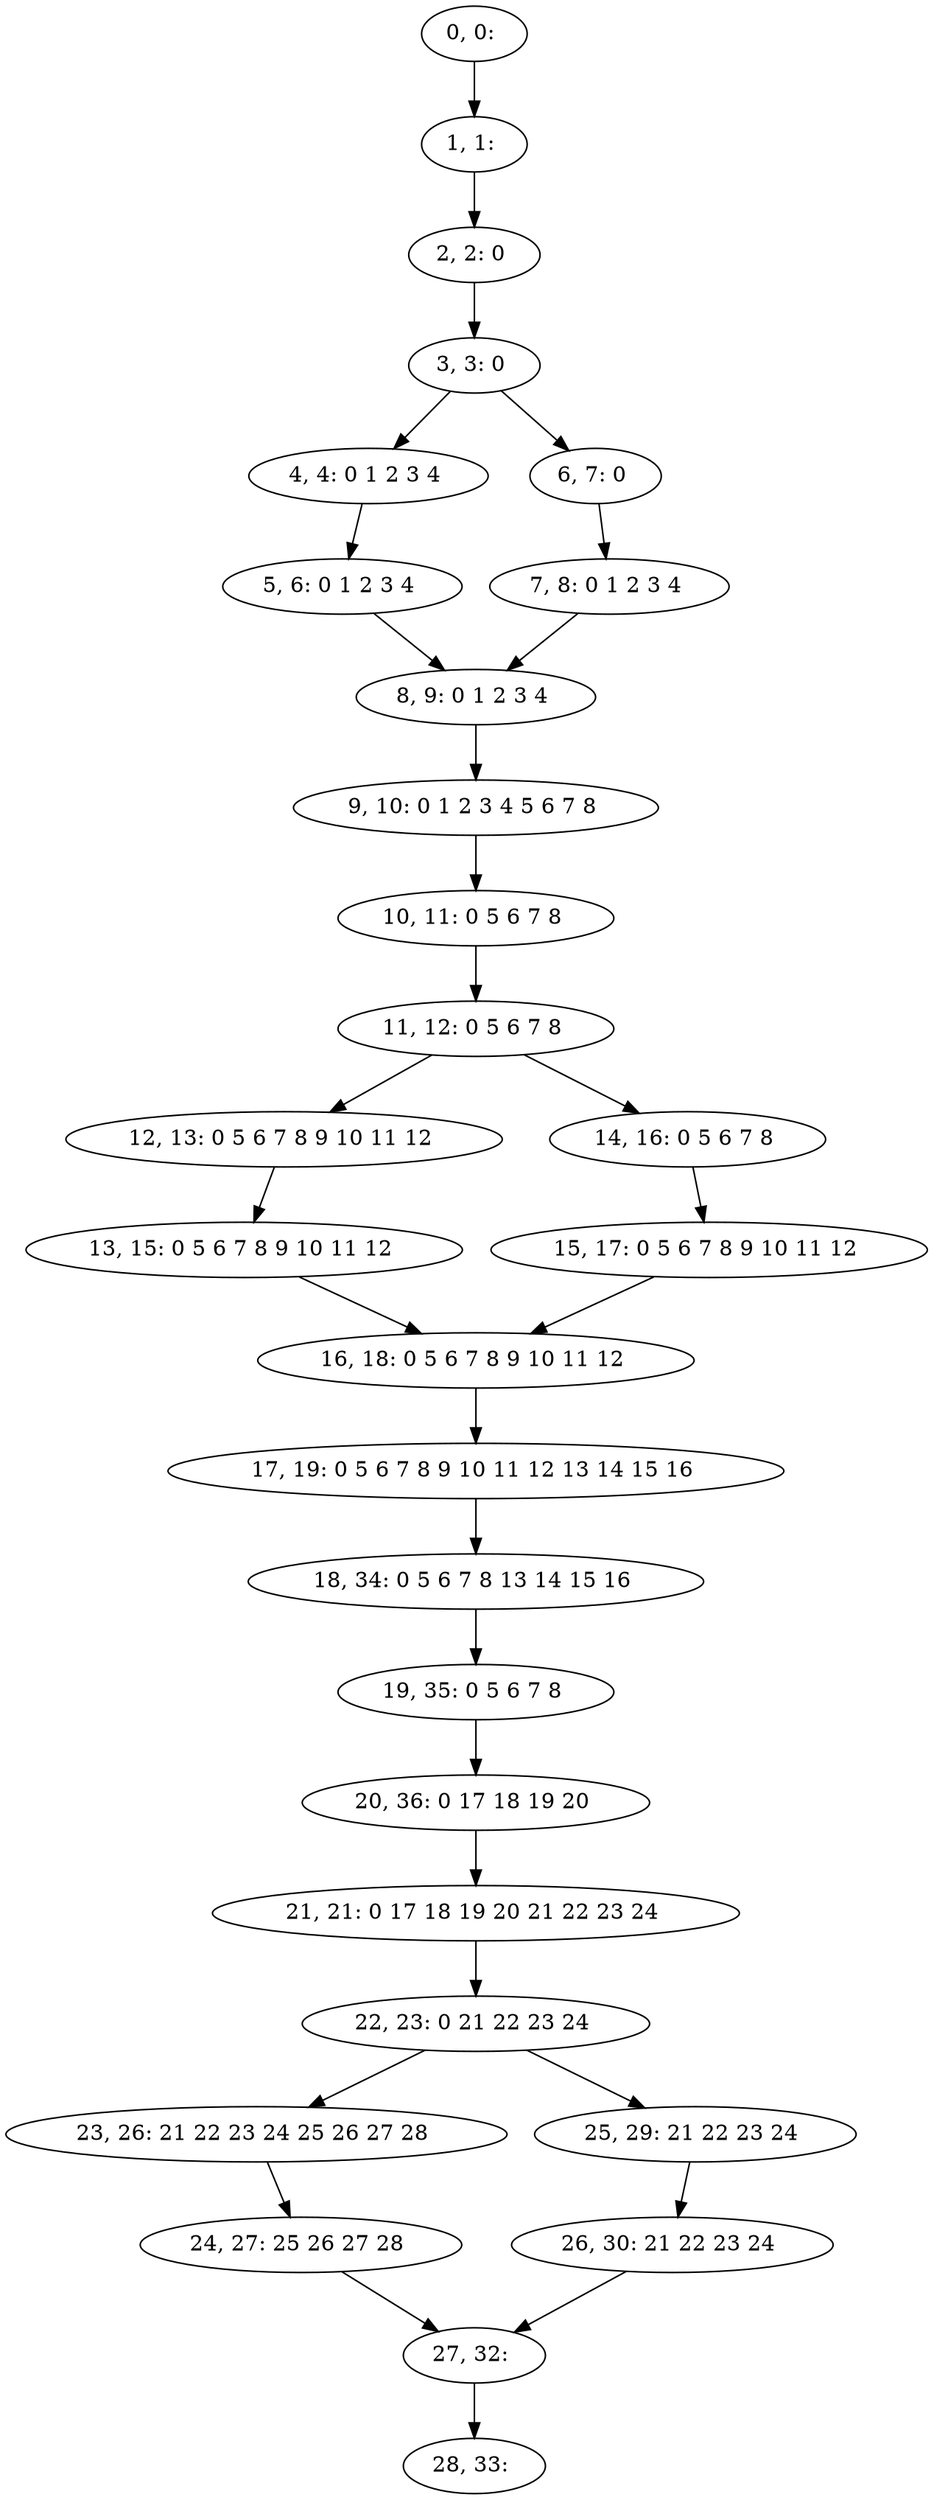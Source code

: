 digraph G {
0[label="0, 0: "];
1[label="1, 1: "];
2[label="2, 2: 0 "];
3[label="3, 3: 0 "];
4[label="4, 4: 0 1 2 3 4 "];
5[label="5, 6: 0 1 2 3 4 "];
6[label="6, 7: 0 "];
7[label="7, 8: 0 1 2 3 4 "];
8[label="8, 9: 0 1 2 3 4 "];
9[label="9, 10: 0 1 2 3 4 5 6 7 8 "];
10[label="10, 11: 0 5 6 7 8 "];
11[label="11, 12: 0 5 6 7 8 "];
12[label="12, 13: 0 5 6 7 8 9 10 11 12 "];
13[label="13, 15: 0 5 6 7 8 9 10 11 12 "];
14[label="14, 16: 0 5 6 7 8 "];
15[label="15, 17: 0 5 6 7 8 9 10 11 12 "];
16[label="16, 18: 0 5 6 7 8 9 10 11 12 "];
17[label="17, 19: 0 5 6 7 8 9 10 11 12 13 14 15 16 "];
18[label="18, 34: 0 5 6 7 8 13 14 15 16 "];
19[label="19, 35: 0 5 6 7 8 "];
20[label="20, 36: 0 17 18 19 20 "];
21[label="21, 21: 0 17 18 19 20 21 22 23 24 "];
22[label="22, 23: 0 21 22 23 24 "];
23[label="23, 26: 21 22 23 24 25 26 27 28 "];
24[label="24, 27: 25 26 27 28 "];
25[label="25, 29: 21 22 23 24 "];
26[label="26, 30: 21 22 23 24 "];
27[label="27, 32: "];
28[label="28, 33: "];
0->1 ;
1->2 ;
2->3 ;
3->4 ;
3->6 ;
4->5 ;
5->8 ;
6->7 ;
7->8 ;
8->9 ;
9->10 ;
10->11 ;
11->12 ;
11->14 ;
12->13 ;
13->16 ;
14->15 ;
15->16 ;
16->17 ;
17->18 ;
18->19 ;
19->20 ;
20->21 ;
21->22 ;
22->23 ;
22->25 ;
23->24 ;
24->27 ;
25->26 ;
26->27 ;
27->28 ;
}
